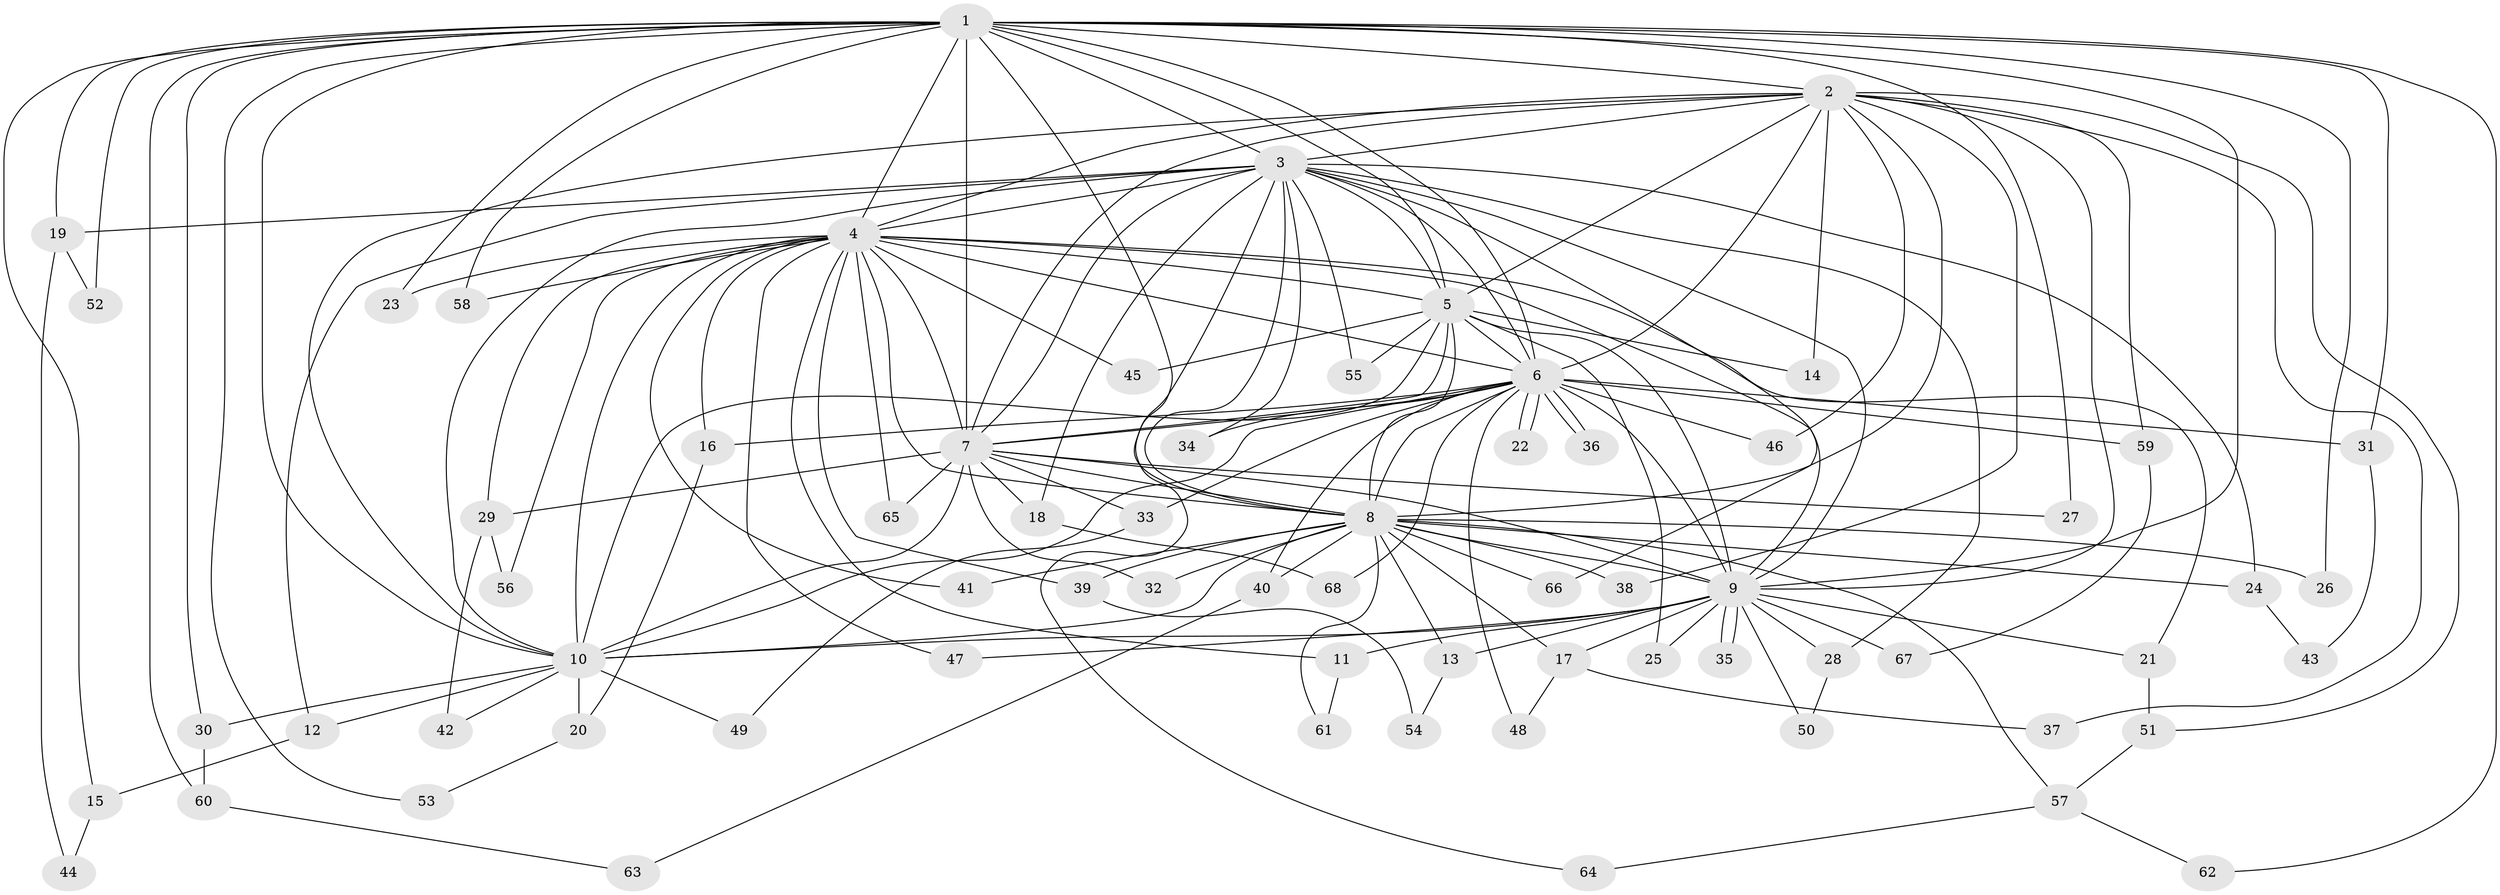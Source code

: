 // Generated by graph-tools (version 1.1) at 2025/14/03/09/25 04:14:03]
// undirected, 68 vertices, 161 edges
graph export_dot {
graph [start="1"]
  node [color=gray90,style=filled];
  1;
  2;
  3;
  4;
  5;
  6;
  7;
  8;
  9;
  10;
  11;
  12;
  13;
  14;
  15;
  16;
  17;
  18;
  19;
  20;
  21;
  22;
  23;
  24;
  25;
  26;
  27;
  28;
  29;
  30;
  31;
  32;
  33;
  34;
  35;
  36;
  37;
  38;
  39;
  40;
  41;
  42;
  43;
  44;
  45;
  46;
  47;
  48;
  49;
  50;
  51;
  52;
  53;
  54;
  55;
  56;
  57;
  58;
  59;
  60;
  61;
  62;
  63;
  64;
  65;
  66;
  67;
  68;
  1 -- 2;
  1 -- 3;
  1 -- 4;
  1 -- 5;
  1 -- 6;
  1 -- 7;
  1 -- 8;
  1 -- 9;
  1 -- 10;
  1 -- 15;
  1 -- 19;
  1 -- 23;
  1 -- 26;
  1 -- 27;
  1 -- 30;
  1 -- 31;
  1 -- 52;
  1 -- 53;
  1 -- 58;
  1 -- 60;
  1 -- 62;
  2 -- 3;
  2 -- 4;
  2 -- 5;
  2 -- 6;
  2 -- 7;
  2 -- 8;
  2 -- 9;
  2 -- 10;
  2 -- 14;
  2 -- 37;
  2 -- 38;
  2 -- 46;
  2 -- 51;
  2 -- 59;
  3 -- 4;
  3 -- 5;
  3 -- 6;
  3 -- 7;
  3 -- 8;
  3 -- 9;
  3 -- 10;
  3 -- 12;
  3 -- 18;
  3 -- 19;
  3 -- 24;
  3 -- 28;
  3 -- 34;
  3 -- 55;
  3 -- 64;
  3 -- 66;
  4 -- 5;
  4 -- 6;
  4 -- 7;
  4 -- 8;
  4 -- 9;
  4 -- 10;
  4 -- 11;
  4 -- 16;
  4 -- 21;
  4 -- 23;
  4 -- 29;
  4 -- 39;
  4 -- 41;
  4 -- 45;
  4 -- 47;
  4 -- 56;
  4 -- 58;
  4 -- 65;
  5 -- 6;
  5 -- 7;
  5 -- 8;
  5 -- 9;
  5 -- 10;
  5 -- 14;
  5 -- 25;
  5 -- 45;
  5 -- 55;
  6 -- 7;
  6 -- 8;
  6 -- 9;
  6 -- 10;
  6 -- 16;
  6 -- 22;
  6 -- 22;
  6 -- 31;
  6 -- 33;
  6 -- 34;
  6 -- 36;
  6 -- 36;
  6 -- 40;
  6 -- 46;
  6 -- 48;
  6 -- 59;
  6 -- 68;
  7 -- 8;
  7 -- 9;
  7 -- 10;
  7 -- 18;
  7 -- 27;
  7 -- 29;
  7 -- 32;
  7 -- 33;
  7 -- 65;
  8 -- 9;
  8 -- 10;
  8 -- 13;
  8 -- 17;
  8 -- 24;
  8 -- 26;
  8 -- 32;
  8 -- 38;
  8 -- 39;
  8 -- 40;
  8 -- 41;
  8 -- 57;
  8 -- 61;
  8 -- 66;
  9 -- 10;
  9 -- 11;
  9 -- 13;
  9 -- 17;
  9 -- 21;
  9 -- 25;
  9 -- 28;
  9 -- 35;
  9 -- 35;
  9 -- 47;
  9 -- 50;
  9 -- 67;
  10 -- 12;
  10 -- 20;
  10 -- 30;
  10 -- 42;
  10 -- 49;
  11 -- 61;
  12 -- 15;
  13 -- 54;
  15 -- 44;
  16 -- 20;
  17 -- 37;
  17 -- 48;
  18 -- 68;
  19 -- 44;
  19 -- 52;
  20 -- 53;
  21 -- 51;
  24 -- 43;
  28 -- 50;
  29 -- 42;
  29 -- 56;
  30 -- 60;
  31 -- 43;
  33 -- 49;
  39 -- 54;
  40 -- 63;
  51 -- 57;
  57 -- 62;
  57 -- 64;
  59 -- 67;
  60 -- 63;
}
